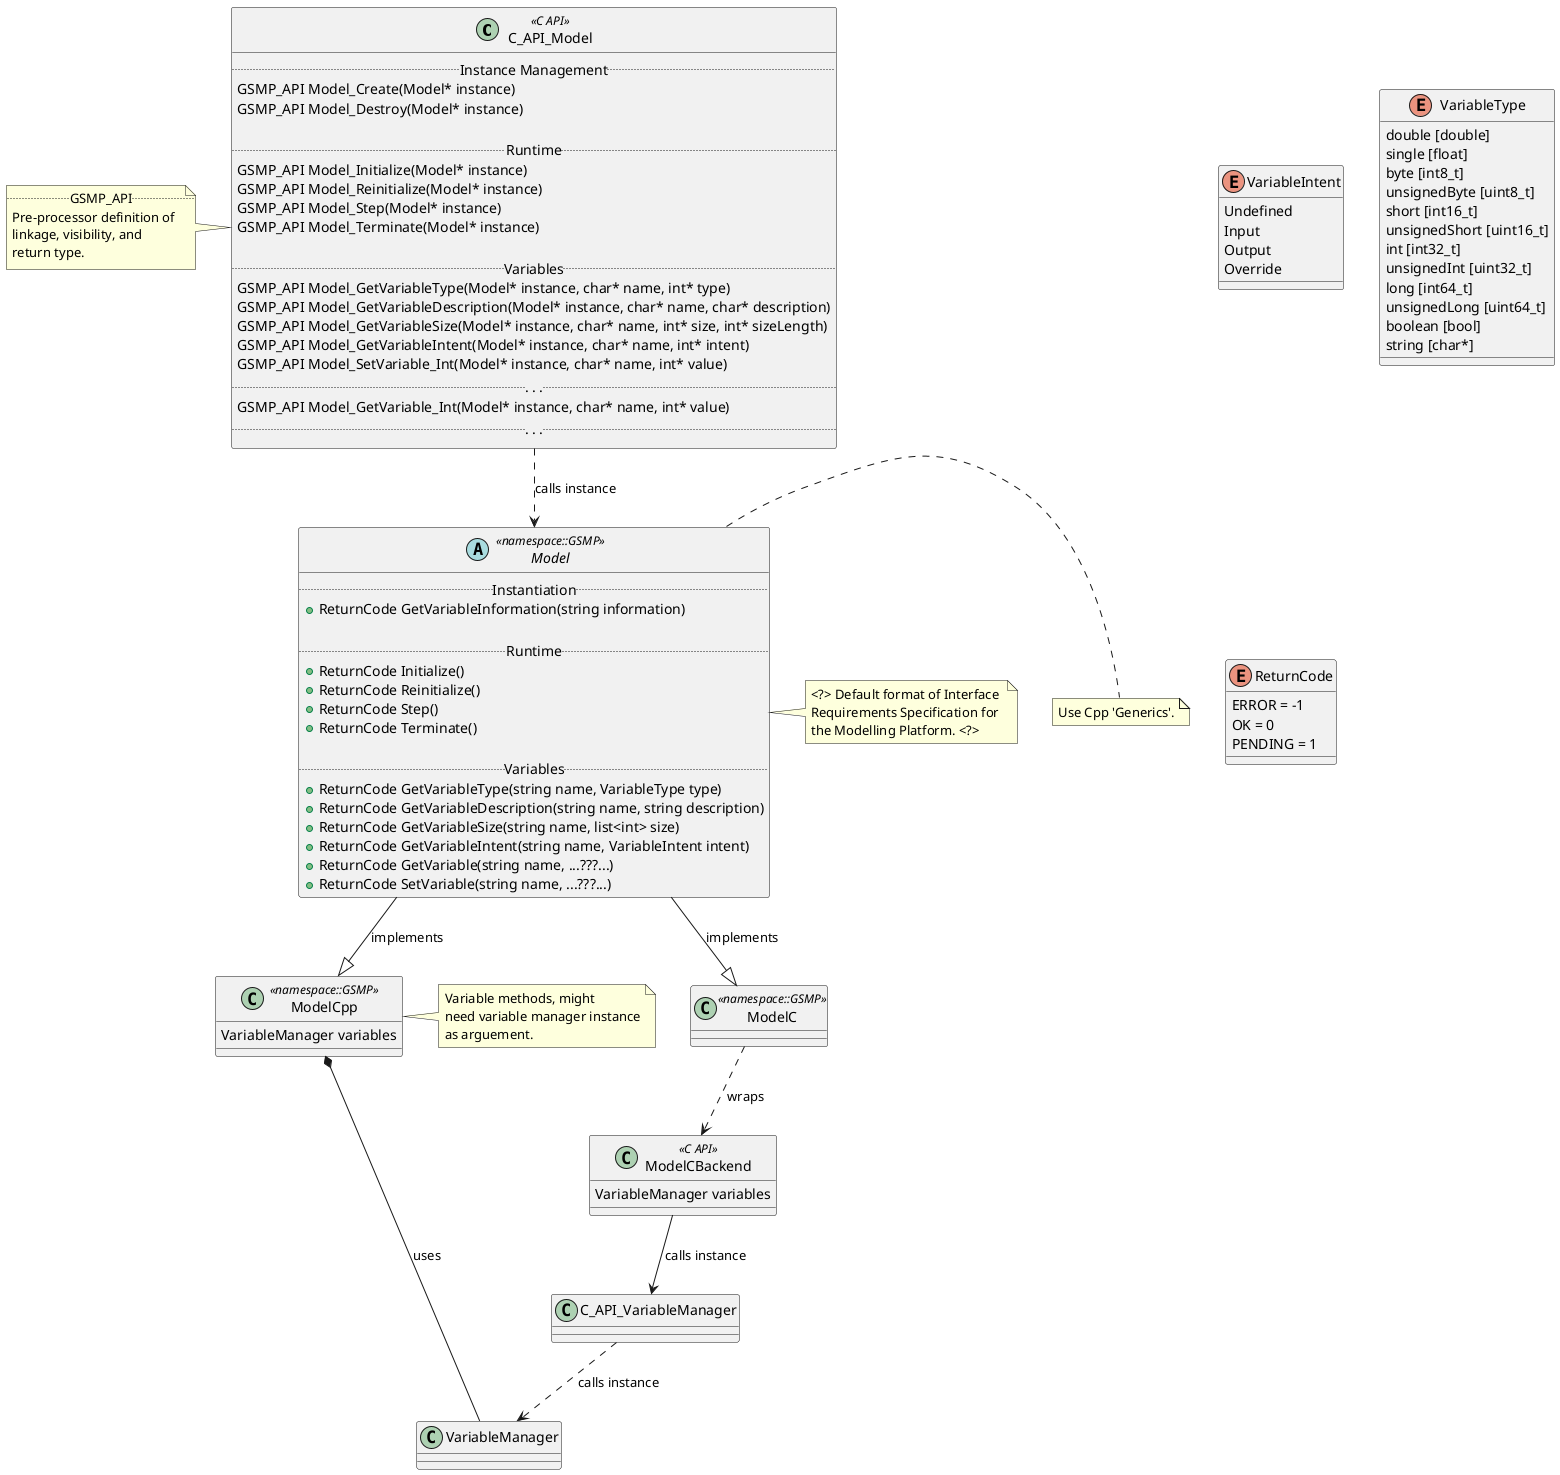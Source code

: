 @startuml L4_Class Diagram - Model
'https://plantuml.com/class-diagram

class C_API_Model <<C API>> {
    .. Instance Management ..
    GSMP_API Model_Create(Model* instance)
    GSMP_API Model_Destroy(Model* instance)

    .. Runtime ..
    GSMP_API Model_Initialize(Model* instance)
    GSMP_API Model_Reinitialize(Model* instance)
    GSMP_API Model_Step(Model* instance)
    GSMP_API Model_Terminate(Model* instance)

    .. Variables ..
    GSMP_API Model_GetVariableType(Model* instance, char* name, int* type)
    GSMP_API Model_GetVariableDescription(Model* instance, char* name, char* description)
    GSMP_API Model_GetVariableSize(Model* instance, char* name, int* size, int* sizeLength)
    GSMP_API Model_GetVariableIntent(Model* instance, char* name, int* intent)
    GSMP_API Model_SetVariable_Int(Model* instance, char* name, int* value)
    ..  . . .  ..
    GSMP_API Model_GetVariable_Int(Model* instance, char* name, int* value)
    ..  . . .  ..
}

note left of C_API_Model
    .. GSMP_API ..
    Pre-processor definition of
    linkage, visibility, and
    return type.
end note

abstract Model <<namespace::GSMP>> {
    ' - GSMP_PlatformOptions platform ' FUTURE WORK
    ' - ModelOptions options ' FUTURE WORK
    .. Instantiation ..
    + ReturnCode GetVariableInformation(string information)

    .. Runtime ..
    + ReturnCode Initialize()
    + ReturnCode Reinitialize()
    + ReturnCode Step()
    + ReturnCode Terminate()

    .. Variables ..
    + ReturnCode GetVariableType(string name, VariableType type)
    + ReturnCode GetVariableDescription(string name, string description)
    + ReturnCode GetVariableSize(string name, list<int> size)
    + ReturnCode GetVariableIntent(string name, VariableIntent intent)
    + ReturnCode GetVariable(string name, ...???...)
    + ReturnCode SetVariable(string name, ...???...)
}

note right of Model
    <?> Default format of Interface 
    Requirements Specification for
    the Modelling Platform. <?>
end note

note right of Model
    Use Cpp 'Generics'.
end note

class ModelCpp <<namespace::GSMP>> {
    VariableManager variables
}

class ModelC <<namespace::GSMP>> {
}

class ModelCBackend <<C API>> {
    VariableManager variables
}

note left of ModelCpp
    Variable methods, might 
    need variable manager instance
    as arguement.
end note

' -- Relationships --
' Define Cpp relationships
Model --|> ModelCpp : implements
ModelCpp *-- VariableManager : uses

' Define C Relationships (including Cpp components)
C_API_Model ..> Model : calls instance
Model --|> ModelC : implements
ModelC ..> ModelCBackend : wraps
ModelCBackend --> C_API_VariableManager : calls instance
C_API_VariableManager ..> VariableManager : calls instance

' C_API_Model --> ReturnCode : uses
' C_API_Model --> VariableIntent : uses
' C_API_Model --> VariableType : uses

' -- Enumerated Type Definitions --
enum VariableIntent {
    Undefined
    Input
    Output
    Override
}

enum VariableType {
    double [double]
    single [float]
    byte [int8_t]
    unsignedByte [uint8_t]
    short [int16_t]
    unsignedShort [uint16_t]
    int [int32_t]
    unsignedInt [uint32_t]
    long [int64_t]
    unsignedLong [uint64_t]
    boolean [bool]
    string [char*]
}

enum ReturnCode {
    ERROR = -1
    OK = 0
    PENDING = 1
}

@enduml